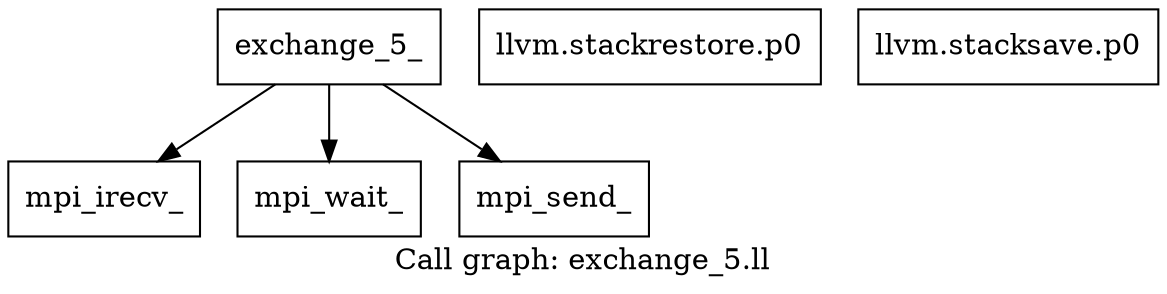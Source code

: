 digraph "Call graph: exchange_5.ll" {
	label="Call graph: exchange_5.ll";

	Node0x556408b9f570 [shape=record,label="{exchange_5_}"];
	Node0x556408b9f570 -> Node0x556408b9f620;
	Node0x556408b9f570 -> Node0x556408b9fae0;
	Node0x556408b9f570 -> Node0x556408b9fb60;
	Node0x556408b9fe90 [shape=record,label="{llvm.stackrestore.p0}"];
	Node0x556408b9f620 [shape=record,label="{mpi_irecv_}"];
	Node0x556408b9fae0 [shape=record,label="{mpi_wait_}"];
	Node0x556408b9fb60 [shape=record,label="{mpi_send_}"];
	Node0x556408b9fcc0 [shape=record,label="{llvm.stacksave.p0}"];
}
